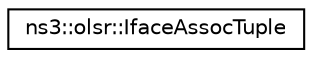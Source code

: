 digraph "Graphical Class Hierarchy"
{
 // LATEX_PDF_SIZE
  edge [fontname="Helvetica",fontsize="10",labelfontname="Helvetica",labelfontsize="10"];
  node [fontname="Helvetica",fontsize="10",shape=record];
  rankdir="LR";
  Node0 [label="ns3::olsr::IfaceAssocTuple",height=0.2,width=0.4,color="black", fillcolor="white", style="filled",URL="$structns3_1_1olsr_1_1_iface_assoc_tuple.html",tooltip="An Interface Association Tuple."];
}
